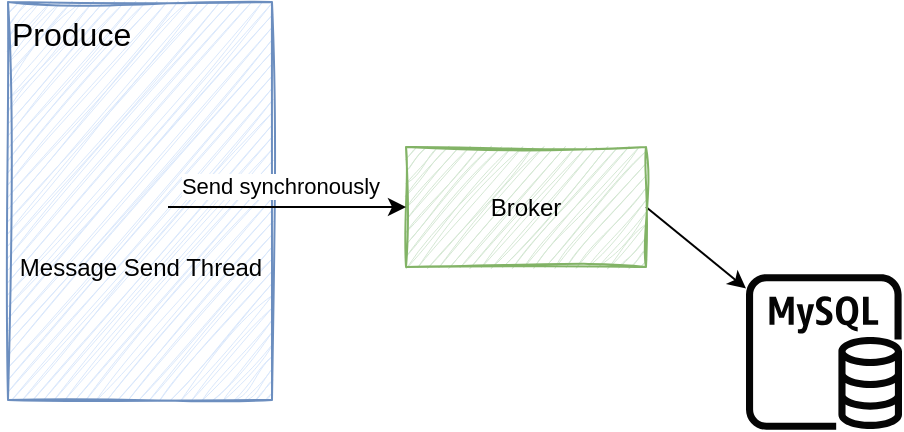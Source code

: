 <mxfile version="21.7.3" type="github">
  <diagram name="第 1 页" id="DwfznrJ5i_sDUHdfCodq">
    <mxGraphModel dx="794" dy="510" grid="0" gridSize="10" guides="1" tooltips="1" connect="1" arrows="1" fold="1" page="1" pageScale="1" pageWidth="850" pageHeight="1100" math="0" shadow="0">
      <root>
        <mxCell id="0" />
        <mxCell id="1" parent="0" />
        <mxCell id="ODLYF-Jf8RMYePjoSlRv-6" value="&lt;font style=&quot;font-size: 16px;&quot;&gt;Produce&lt;/font&gt;" style="rounded=0;whiteSpace=wrap;html=1;align=left;verticalAlign=top;fillColor=#dae8fc;strokeColor=#6c8ebf;sketch=1;curveFitting=1;jiggle=2;" vertex="1" parent="1">
          <mxGeometry x="113" y="101" width="132" height="199" as="geometry" />
        </mxCell>
        <mxCell id="ODLYF-Jf8RMYePjoSlRv-5" style="rounded=0;orthogonalLoop=1;jettySize=auto;html=1;exitX=1;exitY=0.5;exitDx=0;exitDy=0;" edge="1" parent="1" source="ODLYF-Jf8RMYePjoSlRv-2" target="ODLYF-Jf8RMYePjoSlRv-10">
          <mxGeometry relative="1" as="geometry">
            <mxPoint x="482" y="246" as="targetPoint" />
          </mxGeometry>
        </mxCell>
        <mxCell id="ODLYF-Jf8RMYePjoSlRv-2" value="Broker" style="rounded=0;whiteSpace=wrap;html=1;fillColor=#d5e8d4;strokeColor=#82b366;sketch=1;curveFitting=1;jiggle=2;" vertex="1" parent="1">
          <mxGeometry x="312" y="173.5" width="120" height="60" as="geometry" />
        </mxCell>
        <mxCell id="ODLYF-Jf8RMYePjoSlRv-9" style="edgeStyle=orthogonalEdgeStyle;rounded=0;orthogonalLoop=1;jettySize=auto;html=1;entryX=0;entryY=0.5;entryDx=0;entryDy=0;" edge="1" parent="1" source="ODLYF-Jf8RMYePjoSlRv-7" target="ODLYF-Jf8RMYePjoSlRv-2">
          <mxGeometry relative="1" as="geometry" />
        </mxCell>
        <mxCell id="ODLYF-Jf8RMYePjoSlRv-11" value="Send synchronously" style="edgeLabel;html=1;align=center;verticalAlign=middle;resizable=0;points=[];" vertex="1" connectable="0" parent="ODLYF-Jf8RMYePjoSlRv-9">
          <mxGeometry x="-0.227" y="1" relative="1" as="geometry">
            <mxPoint x="10" y="-10" as="offset" />
          </mxGeometry>
        </mxCell>
        <mxCell id="ODLYF-Jf8RMYePjoSlRv-7" value="" style="shape=image;html=1;verticalAlign=top;verticalLabelPosition=bottom;labelBackgroundColor=#ffffff;imageAspect=0;aspect=fixed;image=https://cdn1.iconfinder.com/data/icons/user-interface-flat-5/32/Cycle_refresh_turn_app_repeat_web_user_interface-128.png" vertex="1" parent="1">
          <mxGeometry x="144" y="179" width="49" height="49" as="geometry" />
        </mxCell>
        <mxCell id="ODLYF-Jf8RMYePjoSlRv-8" value="Message Send Thread" style="text;html=1;align=center;verticalAlign=middle;resizable=0;points=[];autosize=1;strokeColor=none;fillColor=none;" vertex="1" parent="1">
          <mxGeometry x="109.5" y="221" width="139" height="26" as="geometry" />
        </mxCell>
        <mxCell id="ODLYF-Jf8RMYePjoSlRv-10" value="" style="outlineConnect=0;fontColor=#232F3E;gradientColor=none;fillColor=#050505;strokeColor=none;dashed=0;verticalLabelPosition=bottom;verticalAlign=top;align=center;html=1;fontSize=12;fontStyle=0;aspect=fixed;pointerEvents=1;shape=mxgraph.aws4.rds_mysql_instance;shadow=0;labelBackgroundColor=none;labelBorderColor=none;" vertex="1" parent="1">
          <mxGeometry x="482" y="237" width="78" height="78" as="geometry" />
        </mxCell>
      </root>
    </mxGraphModel>
  </diagram>
</mxfile>
